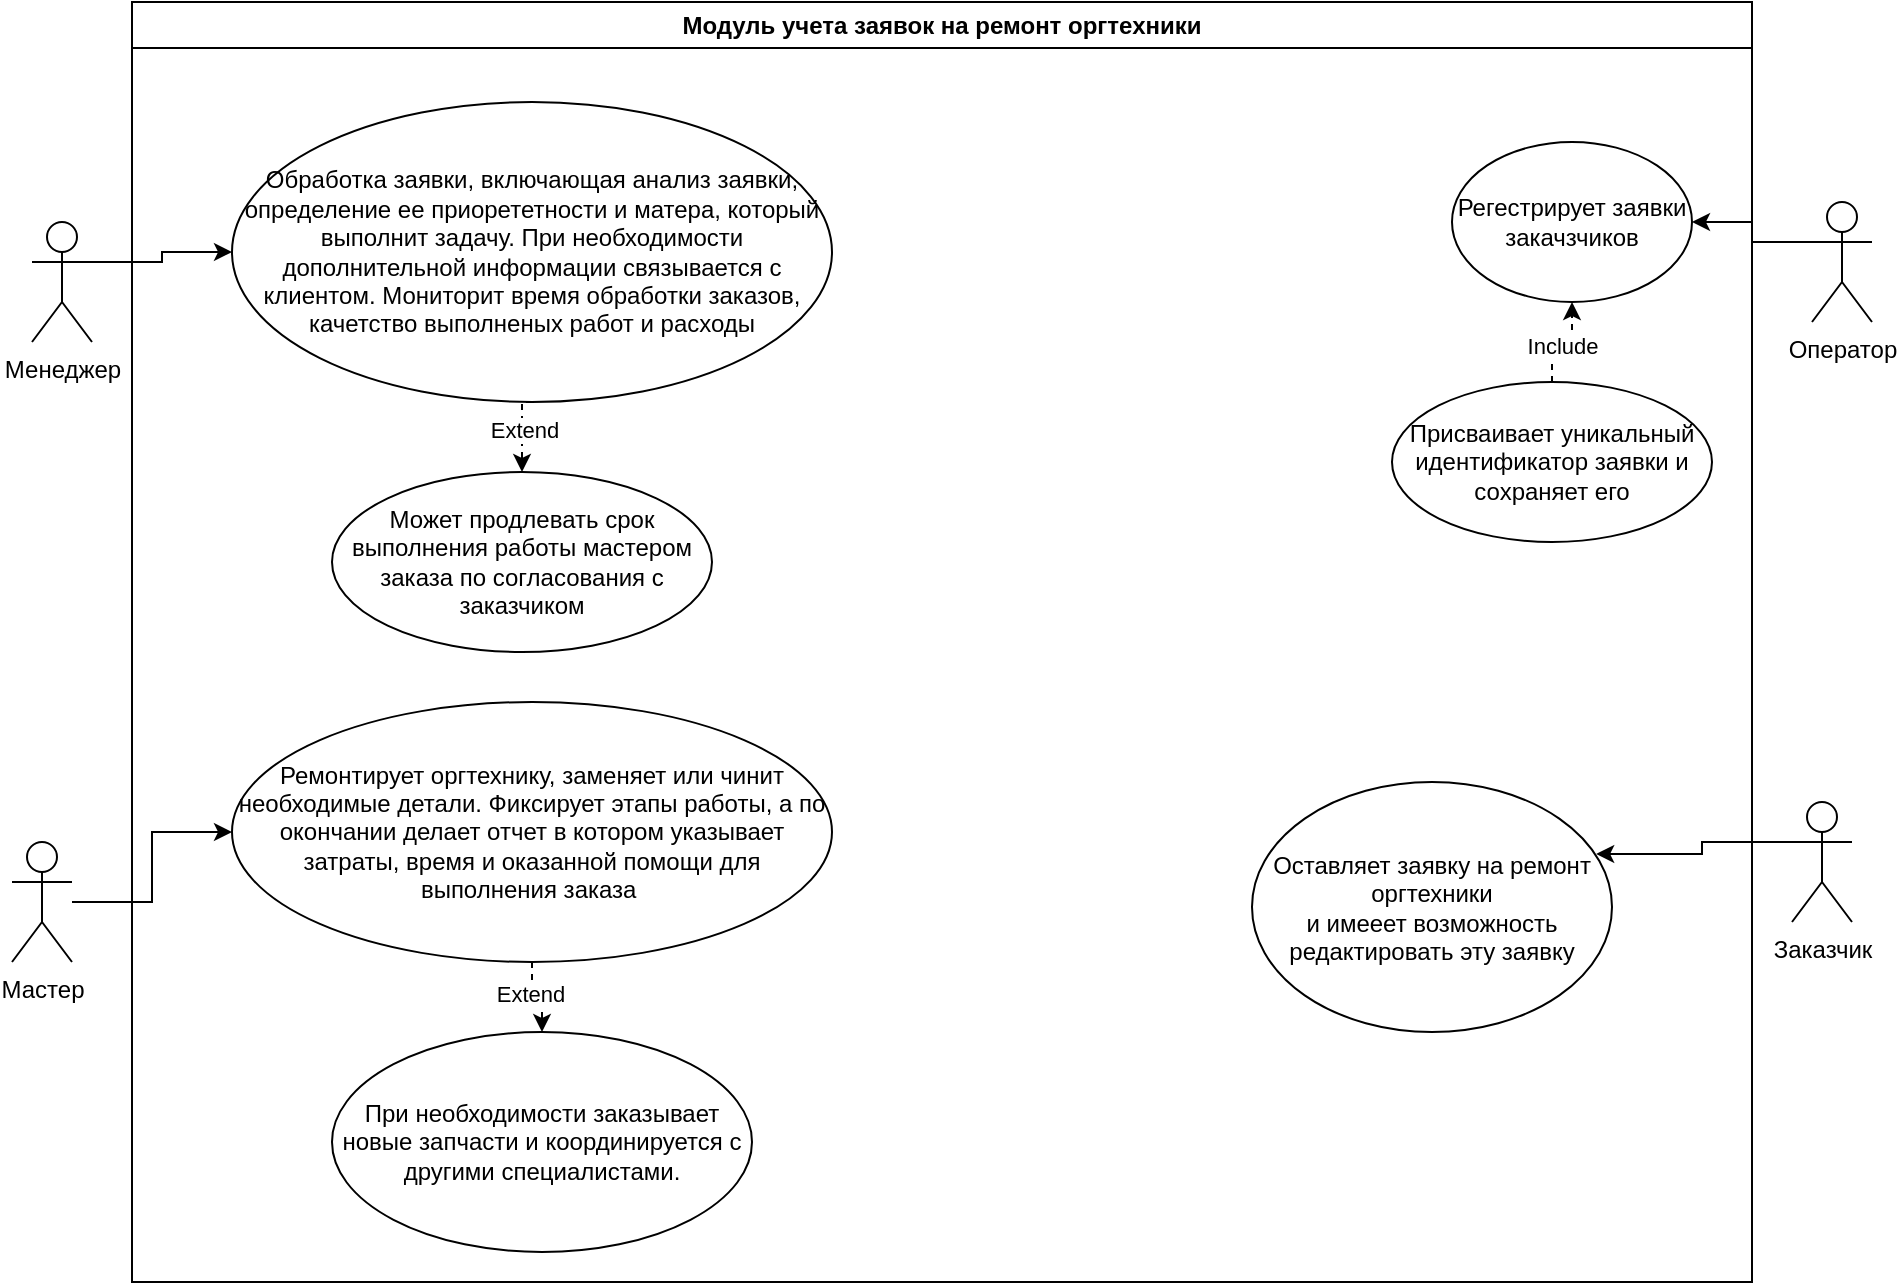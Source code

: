 <mxfile version="24.7.5">
  <diagram name="Страница — 1" id="lVhpWijETI87kqtkbyMu">
    <mxGraphModel dx="1114" dy="845" grid="1" gridSize="10" guides="1" tooltips="1" connect="1" arrows="1" fold="1" page="1" pageScale="1" pageWidth="827" pageHeight="1169" math="0" shadow="0">
      <root>
        <mxCell id="0" />
        <mxCell id="1" parent="0" />
        <mxCell id="0W0fIUCGbUwtNSVNY13x-1" value="Модуль учета заявок на ремонт оргтехники" style="swimlane;whiteSpace=wrap;html=1;" parent="1" vertex="1">
          <mxGeometry x="80" y="260" width="810" height="640" as="geometry" />
        </mxCell>
        <mxCell id="0W0fIUCGbUwtNSVNY13x-20" style="edgeStyle=orthogonalEdgeStyle;rounded=0;orthogonalLoop=1;jettySize=auto;html=1;exitX=0.5;exitY=1;exitDx=0;exitDy=0;entryX=0.5;entryY=0;entryDx=0;entryDy=0;dashed=1;" parent="0W0fIUCGbUwtNSVNY13x-1" source="0W0fIUCGbUwtNSVNY13x-7" target="0W0fIUCGbUwtNSVNY13x-12" edge="1">
          <mxGeometry relative="1" as="geometry" />
        </mxCell>
        <mxCell id="0W0fIUCGbUwtNSVNY13x-21" value="Extend" style="edgeLabel;html=1;align=center;verticalAlign=middle;resizable=0;points=[];" parent="0W0fIUCGbUwtNSVNY13x-20" vertex="1" connectable="0">
          <mxGeometry x="-0.05" y="1" relative="1" as="geometry">
            <mxPoint as="offset" />
          </mxGeometry>
        </mxCell>
        <mxCell id="0W0fIUCGbUwtNSVNY13x-7" value="Обработка заявки, включающая анализ заявки, определение ее приорететности и матера, который выполнит задачу. При необходимости дополнительной информации связывается с клиентом. Мониторит время обработки заказов, качетство выполненых работ и расходы" style="ellipse;whiteSpace=wrap;html=1;" parent="0W0fIUCGbUwtNSVNY13x-1" vertex="1">
          <mxGeometry x="50" y="50" width="300" height="150" as="geometry" />
        </mxCell>
        <mxCell id="0W0fIUCGbUwtNSVNY13x-8" value="Оставляет заявку на ремонт оргтехники&lt;div&gt;и имееет возможность редактировать эту заявку&lt;/div&gt;" style="ellipse;whiteSpace=wrap;html=1;" parent="0W0fIUCGbUwtNSVNY13x-1" vertex="1">
          <mxGeometry x="560" y="390" width="180" height="125" as="geometry" />
        </mxCell>
        <mxCell id="0W0fIUCGbUwtNSVNY13x-9" value="Регестрирует заявки закачзчиков" style="ellipse;whiteSpace=wrap;html=1;" parent="0W0fIUCGbUwtNSVNY13x-1" vertex="1">
          <mxGeometry x="660" y="70" width="120" height="80" as="geometry" />
        </mxCell>
        <mxCell id="0W0fIUCGbUwtNSVNY13x-19" style="edgeStyle=orthogonalEdgeStyle;rounded=0;orthogonalLoop=1;jettySize=auto;html=1;exitX=0.5;exitY=0;exitDx=0;exitDy=0;dashed=1;" parent="0W0fIUCGbUwtNSVNY13x-1" source="0W0fIUCGbUwtNSVNY13x-10" target="0W0fIUCGbUwtNSVNY13x-9" edge="1">
          <mxGeometry relative="1" as="geometry" />
        </mxCell>
        <mxCell id="0W0fIUCGbUwtNSVNY13x-22" value="Include" style="edgeLabel;html=1;align=center;verticalAlign=middle;resizable=0;points=[];" parent="0W0fIUCGbUwtNSVNY13x-19" vertex="1" connectable="0">
          <mxGeometry y="-2" relative="1" as="geometry">
            <mxPoint as="offset" />
          </mxGeometry>
        </mxCell>
        <mxCell id="0W0fIUCGbUwtNSVNY13x-10" value="Присваивает уникальный идентификатор заявки и сохраняет его" style="ellipse;whiteSpace=wrap;html=1;" parent="0W0fIUCGbUwtNSVNY13x-1" vertex="1">
          <mxGeometry x="630" y="190" width="160" height="80" as="geometry" />
        </mxCell>
        <mxCell id="0W0fIUCGbUwtNSVNY13x-24" style="edgeStyle=orthogonalEdgeStyle;rounded=0;orthogonalLoop=1;jettySize=auto;html=1;entryX=0.5;entryY=0;entryDx=0;entryDy=0;dashed=1;" parent="0W0fIUCGbUwtNSVNY13x-1" source="0W0fIUCGbUwtNSVNY13x-11" target="0W0fIUCGbUwtNSVNY13x-23" edge="1">
          <mxGeometry relative="1" as="geometry" />
        </mxCell>
        <mxCell id="0W0fIUCGbUwtNSVNY13x-25" value="Text" style="edgeLabel;html=1;align=center;verticalAlign=middle;resizable=0;points=[];" parent="0W0fIUCGbUwtNSVNY13x-24" vertex="1" connectable="0">
          <mxGeometry x="0.2" y="4" relative="1" as="geometry">
            <mxPoint as="offset" />
          </mxGeometry>
        </mxCell>
        <mxCell id="0W0fIUCGbUwtNSVNY13x-26" value="Extend" style="edgeLabel;html=1;align=center;verticalAlign=middle;resizable=0;points=[];" parent="0W0fIUCGbUwtNSVNY13x-24" vertex="1" connectable="0">
          <mxGeometry x="-0.2" y="-1" relative="1" as="geometry">
            <mxPoint as="offset" />
          </mxGeometry>
        </mxCell>
        <mxCell id="0W0fIUCGbUwtNSVNY13x-11" value="Ремонтирует оргтехнику, заменяет или чинит необходимые детали. Фиксирует этапы работы, а по окончании делает отчет в котором указывает затраты, время и оказанной помощи для выполнения заказа&amp;nbsp;" style="ellipse;whiteSpace=wrap;html=1;" parent="0W0fIUCGbUwtNSVNY13x-1" vertex="1">
          <mxGeometry x="50" y="350" width="300" height="130" as="geometry" />
        </mxCell>
        <mxCell id="0W0fIUCGbUwtNSVNY13x-12" value="Может продлевать срок выполнения работы мастером заказа по согласования с заказчиком" style="ellipse;whiteSpace=wrap;html=1;" parent="0W0fIUCGbUwtNSVNY13x-1" vertex="1">
          <mxGeometry x="100" y="235" width="190" height="90" as="geometry" />
        </mxCell>
        <mxCell id="0W0fIUCGbUwtNSVNY13x-23" value="При необходимости заказывает новые запчасти и координируется с другими специалистами." style="ellipse;whiteSpace=wrap;html=1;" parent="0W0fIUCGbUwtNSVNY13x-1" vertex="1">
          <mxGeometry x="100" y="515" width="210" height="110" as="geometry" />
        </mxCell>
        <mxCell id="0W0fIUCGbUwtNSVNY13x-17" style="edgeStyle=orthogonalEdgeStyle;rounded=0;orthogonalLoop=1;jettySize=auto;html=1;exitX=1;exitY=0.333;exitDx=0;exitDy=0;exitPerimeter=0;entryX=0;entryY=0.5;entryDx=0;entryDy=0;" parent="1" source="0W0fIUCGbUwtNSVNY13x-3" target="0W0fIUCGbUwtNSVNY13x-7" edge="1">
          <mxGeometry relative="1" as="geometry" />
        </mxCell>
        <mxCell id="0W0fIUCGbUwtNSVNY13x-3" value="Менеджер" style="shape=umlActor;verticalLabelPosition=bottom;verticalAlign=top;html=1;outlineConnect=0;" parent="1" vertex="1">
          <mxGeometry x="30" y="370" width="30" height="60" as="geometry" />
        </mxCell>
        <mxCell id="0W0fIUCGbUwtNSVNY13x-16" value="" style="edgeStyle=orthogonalEdgeStyle;rounded=0;orthogonalLoop=1;jettySize=auto;html=1;" parent="1" source="0W0fIUCGbUwtNSVNY13x-4" target="0W0fIUCGbUwtNSVNY13x-11" edge="1">
          <mxGeometry relative="1" as="geometry" />
        </mxCell>
        <mxCell id="0W0fIUCGbUwtNSVNY13x-4" value="Мастер" style="shape=umlActor;verticalLabelPosition=bottom;verticalAlign=top;html=1;outlineConnect=0;" parent="1" vertex="1">
          <mxGeometry x="20" y="680" width="30" height="60" as="geometry" />
        </mxCell>
        <mxCell id="0W0fIUCGbUwtNSVNY13x-14" style="edgeStyle=orthogonalEdgeStyle;rounded=0;orthogonalLoop=1;jettySize=auto;html=1;exitX=0;exitY=0.333;exitDx=0;exitDy=0;exitPerimeter=0;" parent="1" source="0W0fIUCGbUwtNSVNY13x-5" target="0W0fIUCGbUwtNSVNY13x-9" edge="1">
          <mxGeometry relative="1" as="geometry" />
        </mxCell>
        <mxCell id="0W0fIUCGbUwtNSVNY13x-5" value="Оператор" style="shape=umlActor;verticalLabelPosition=bottom;verticalAlign=top;html=1;outlineConnect=0;" parent="1" vertex="1">
          <mxGeometry x="920" y="360" width="30" height="60" as="geometry" />
        </mxCell>
        <mxCell id="0W0fIUCGbUwtNSVNY13x-6" value="Заказчик" style="shape=umlActor;verticalLabelPosition=bottom;verticalAlign=top;html=1;outlineConnect=0;" parent="1" vertex="1">
          <mxGeometry x="910" y="660" width="30" height="60" as="geometry" />
        </mxCell>
        <mxCell id="0W0fIUCGbUwtNSVNY13x-15" style="edgeStyle=orthogonalEdgeStyle;rounded=0;orthogonalLoop=1;jettySize=auto;html=1;exitX=0;exitY=0.333;exitDx=0;exitDy=0;exitPerimeter=0;entryX=0.956;entryY=0.288;entryDx=0;entryDy=0;entryPerimeter=0;" parent="1" source="0W0fIUCGbUwtNSVNY13x-6" target="0W0fIUCGbUwtNSVNY13x-8" edge="1">
          <mxGeometry relative="1" as="geometry" />
        </mxCell>
      </root>
    </mxGraphModel>
  </diagram>
</mxfile>
